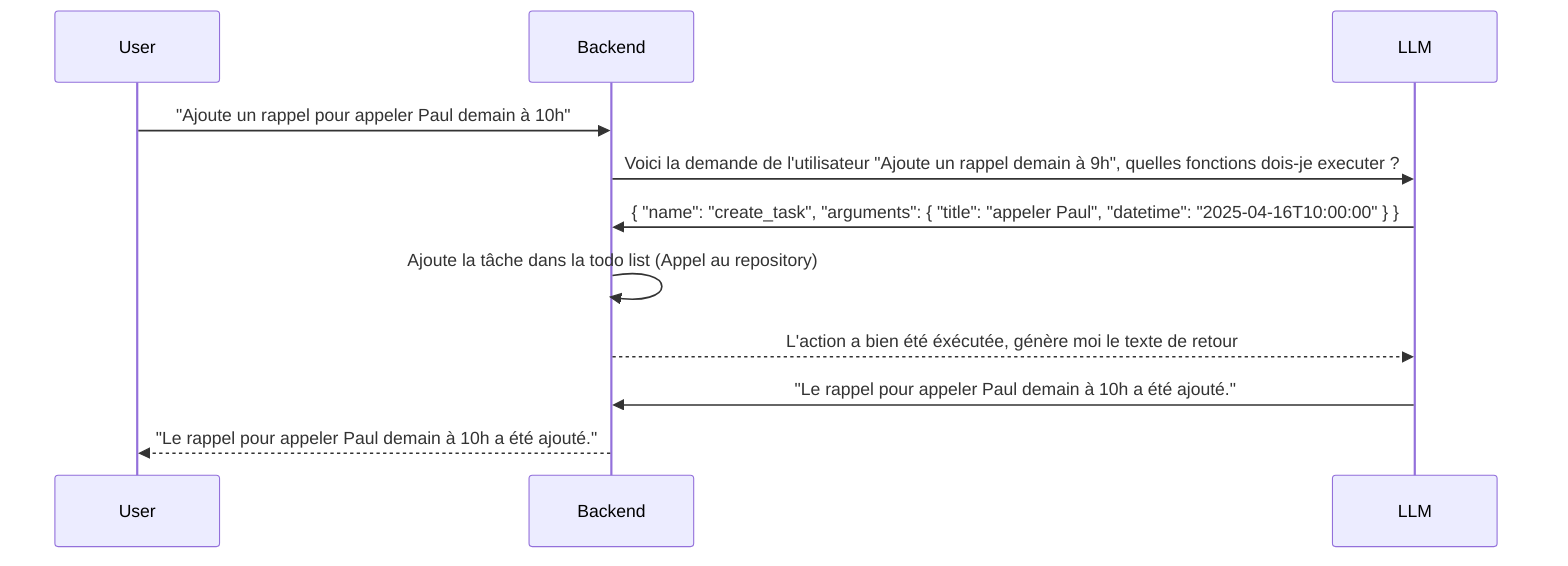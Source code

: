 sequenceDiagram
    participant User
    participant Backend
    participant LLM

    User->>Backend: "Ajoute un rappel pour appeler Paul demain à 10h"
    Backend->>LLM: Voici la demande de l'utilisateur "Ajoute un rappel demain à 9h", quelles fonctions dois-je executer ?
    LLM->>Backend: { "name": "create_task", "arguments": { "title": "appeler Paul", "datetime": "2025-04-16T10:00:00" } }
    Backend->>Backend: Ajoute la tâche dans la todo list (Appel au repository)
    Backend-->>LLM: L'action a bien été éxécutée, génère moi le texte de retour
    LLM->>Backend: "Le rappel pour appeler Paul demain à 10h a été ajouté."
    Backend-->>User: "Le rappel pour appeler Paul demain à 10h a été ajouté."